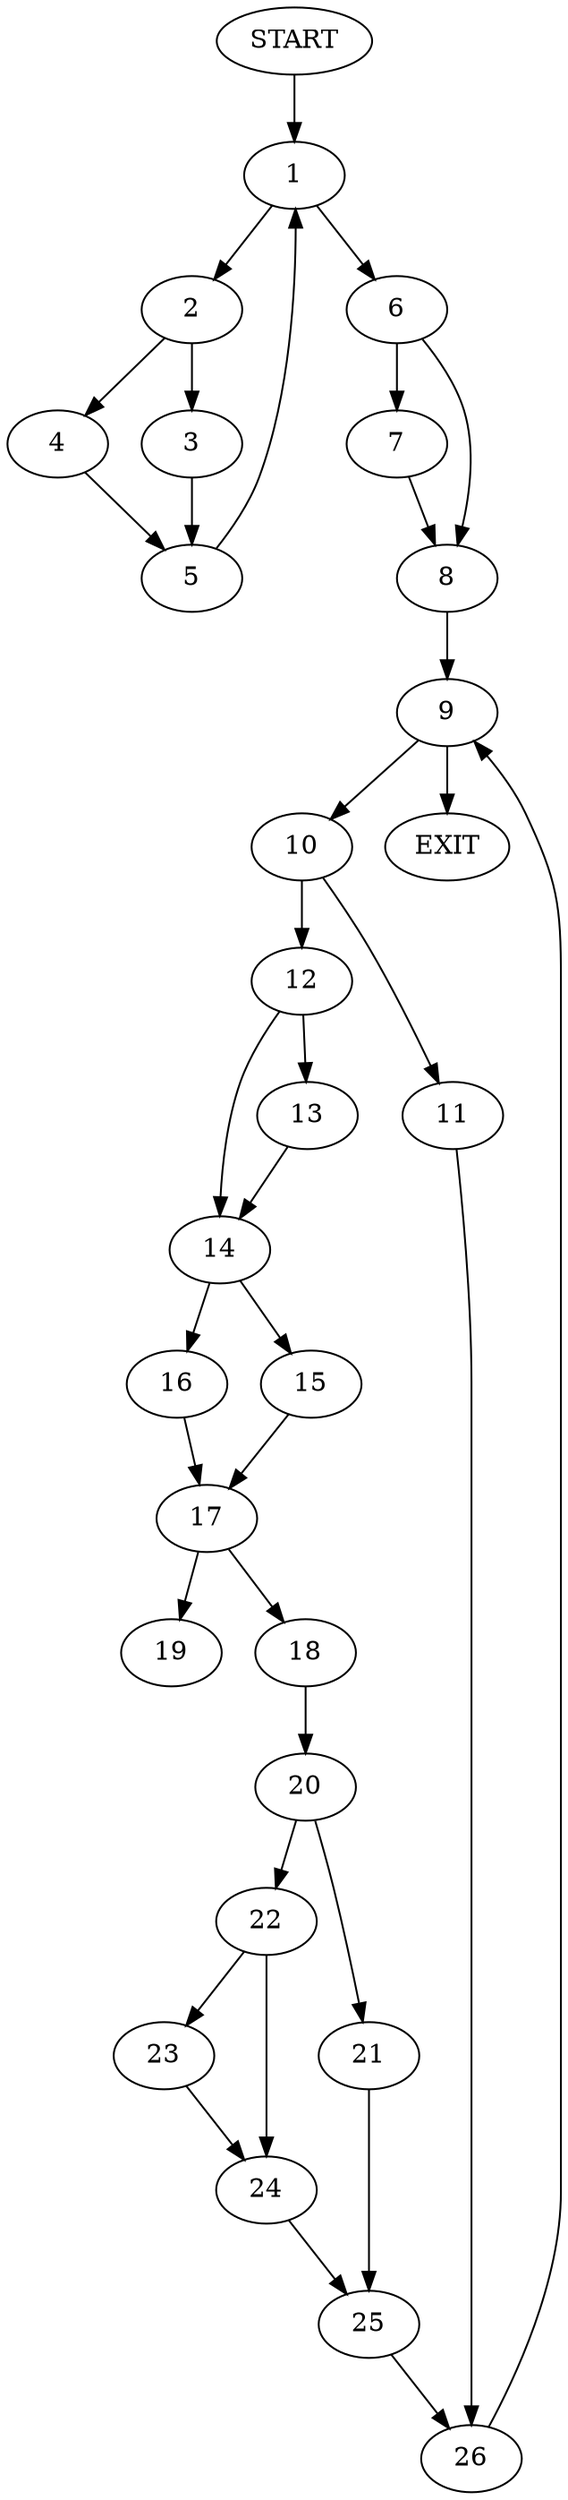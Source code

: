 digraph { 
0 [label="START"];
1;
2;
3;
4;
5;
6;
7;
8;
9;
10;
11;
12;
13;
14;
15;
16;
17;
18;
19;
20;
21;
22;
23;
24;
25;
26;
27[label="EXIT"];
0 -> 1;
1 -> 2;
1 -> 6;
2 -> 3;
2 -> 4;
3 -> 5;
4 -> 5;
5 -> 1;
6 -> 7;
6 -> 8;
7 -> 8;
8 -> 9;
9 -> 10;
9 -> 27;
10 -> 11;
10 -> 12;
11 -> 26;
12 -> 13;
12 -> 14;
13 -> 14;
14 -> 15;
14 -> 16;
15 -> 17;
16 -> 17;
17 -> 18;
17 -> 19;
18 -> 20;
20 -> 21;
20 -> 22;
21 -> 25;
22 -> 23;
22 -> 24;
23 -> 24;
24 -> 25;
25 -> 26;
26 -> 9;
}